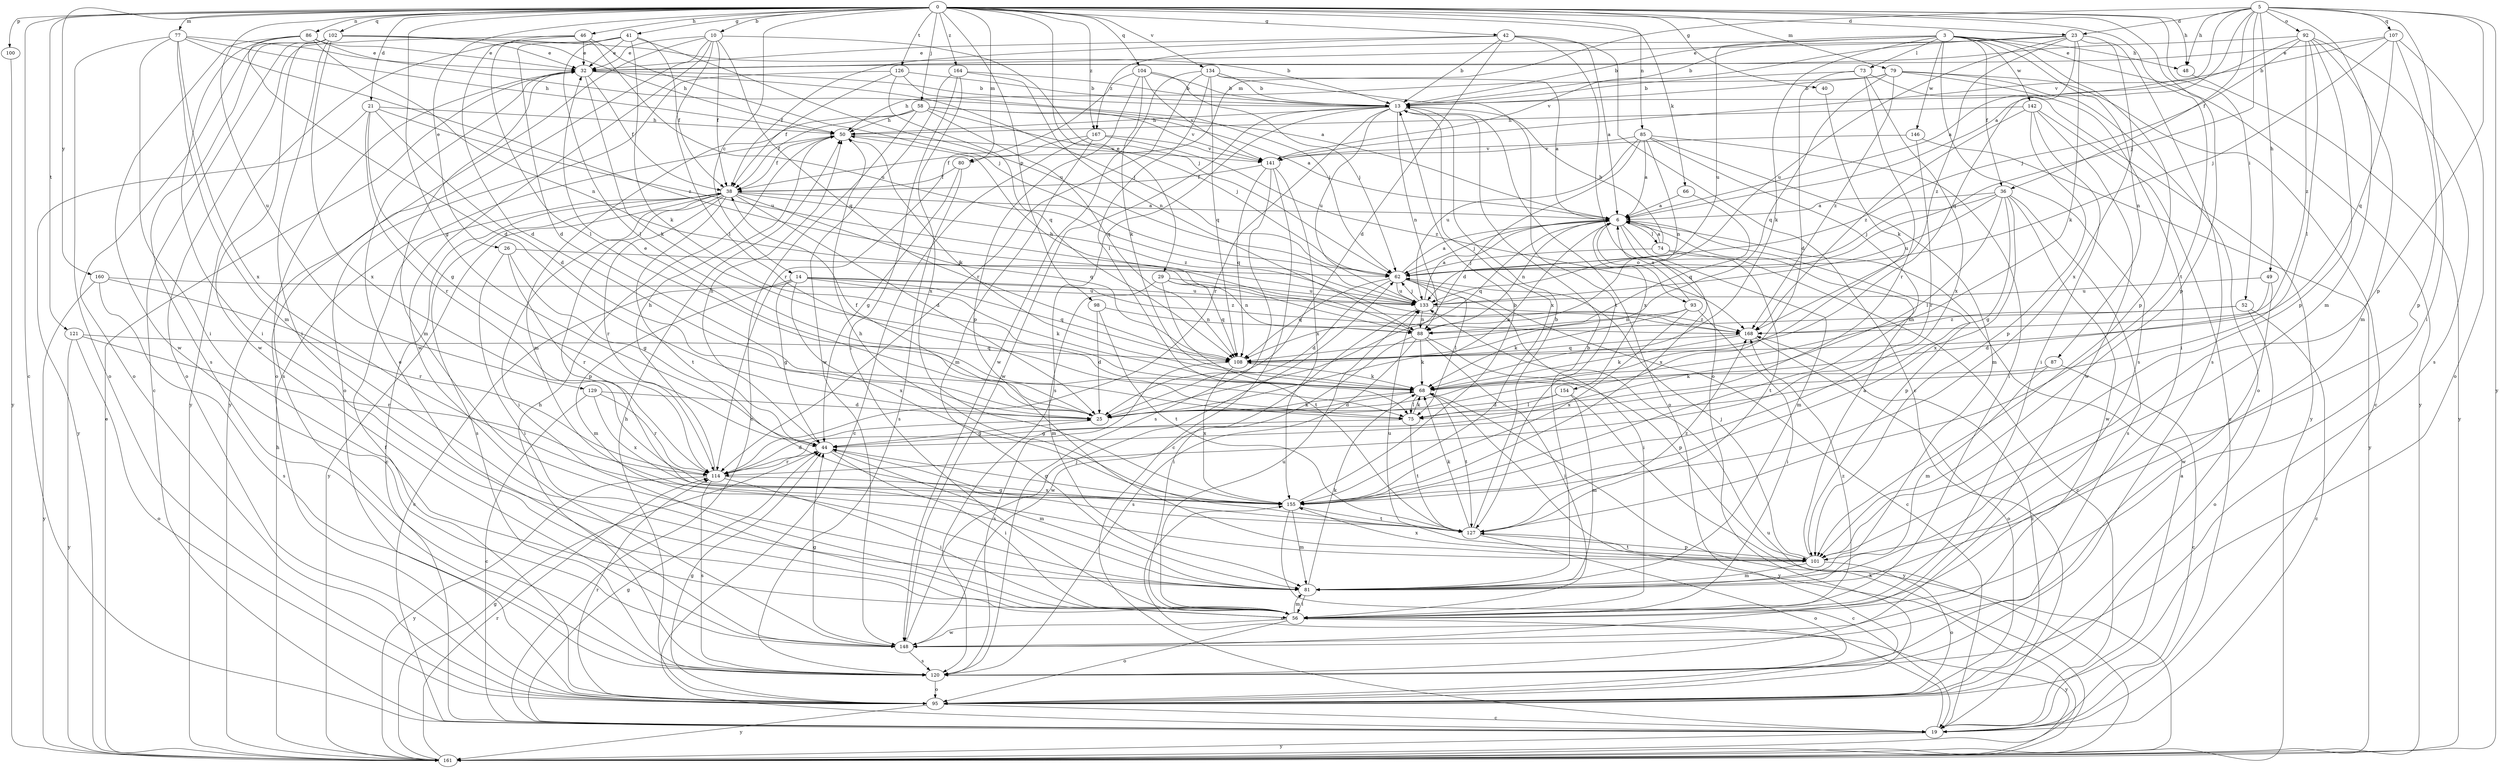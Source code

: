 strict digraph  {
0;
3;
5;
6;
10;
13;
14;
19;
21;
23;
25;
26;
29;
32;
36;
38;
40;
41;
42;
44;
46;
48;
49;
50;
52;
56;
58;
62;
66;
68;
73;
74;
75;
77;
79;
80;
81;
85;
86;
87;
88;
92;
93;
95;
98;
100;
101;
102;
104;
107;
108;
114;
120;
121;
126;
127;
129;
133;
134;
141;
142;
146;
148;
154;
155;
160;
161;
164;
167;
168;
0 -> 10  [label=b];
0 -> 14  [label=c];
0 -> 19  [label=c];
0 -> 21  [label=d];
0 -> 23  [label=d];
0 -> 26  [label=e];
0 -> 29  [label=e];
0 -> 40  [label=g];
0 -> 41  [label=g];
0 -> 42  [label=g];
0 -> 44  [label=g];
0 -> 46  [label=h];
0 -> 48  [label=h];
0 -> 52  [label=i];
0 -> 58  [label=j];
0 -> 66  [label=k];
0 -> 77  [label=m];
0 -> 79  [label=m];
0 -> 80  [label=m];
0 -> 85  [label=n];
0 -> 86  [label=n];
0 -> 98  [label=p];
0 -> 100  [label=p];
0 -> 101  [label=p];
0 -> 102  [label=q];
0 -> 104  [label=q];
0 -> 121  [label=t];
0 -> 126  [label=t];
0 -> 127  [label=t];
0 -> 129  [label=u];
0 -> 134  [label=v];
0 -> 160  [label=y];
0 -> 164  [label=z];
0 -> 167  [label=z];
3 -> 13  [label=b];
3 -> 36  [label=f];
3 -> 48  [label=h];
3 -> 68  [label=k];
3 -> 73  [label=l];
3 -> 87  [label=n];
3 -> 101  [label=p];
3 -> 120  [label=s];
3 -> 133  [label=u];
3 -> 142  [label=w];
3 -> 146  [label=w];
3 -> 161  [label=y];
3 -> 167  [label=z];
5 -> 6  [label=a];
5 -> 23  [label=d];
5 -> 36  [label=f];
5 -> 48  [label=h];
5 -> 49  [label=h];
5 -> 56  [label=i];
5 -> 62  [label=j];
5 -> 80  [label=m];
5 -> 81  [label=m];
5 -> 92  [label=o];
5 -> 101  [label=p];
5 -> 107  [label=q];
5 -> 141  [label=v];
5 -> 161  [label=y];
6 -> 62  [label=j];
6 -> 74  [label=l];
6 -> 81  [label=m];
6 -> 88  [label=n];
6 -> 93  [label=o];
6 -> 101  [label=p];
6 -> 108  [label=q];
6 -> 154  [label=x];
6 -> 155  [label=x];
10 -> 32  [label=e];
10 -> 38  [label=f];
10 -> 62  [label=j];
10 -> 75  [label=l];
10 -> 95  [label=o];
10 -> 108  [label=q];
10 -> 148  [label=w];
10 -> 161  [label=y];
13 -> 50  [label=h];
13 -> 88  [label=n];
13 -> 95  [label=o];
13 -> 114  [label=r];
13 -> 120  [label=s];
13 -> 133  [label=u];
13 -> 148  [label=w];
13 -> 155  [label=x];
14 -> 19  [label=c];
14 -> 44  [label=g];
14 -> 68  [label=k];
14 -> 81  [label=m];
14 -> 108  [label=q];
14 -> 133  [label=u];
14 -> 155  [label=x];
14 -> 168  [label=z];
19 -> 6  [label=a];
19 -> 44  [label=g];
19 -> 155  [label=x];
19 -> 161  [label=y];
21 -> 25  [label=d];
21 -> 44  [label=g];
21 -> 50  [label=h];
21 -> 114  [label=r];
21 -> 133  [label=u];
21 -> 161  [label=y];
23 -> 13  [label=b];
23 -> 32  [label=e];
23 -> 68  [label=k];
23 -> 108  [label=q];
23 -> 120  [label=s];
23 -> 133  [label=u];
23 -> 141  [label=v];
23 -> 155  [label=x];
23 -> 168  [label=z];
25 -> 6  [label=a];
25 -> 32  [label=e];
25 -> 38  [label=f];
25 -> 44  [label=g];
25 -> 68  [label=k];
26 -> 44  [label=g];
26 -> 56  [label=i];
26 -> 62  [label=j];
26 -> 114  [label=r];
29 -> 81  [label=m];
29 -> 88  [label=n];
29 -> 108  [label=q];
29 -> 127  [label=t];
29 -> 133  [label=u];
32 -> 13  [label=b];
32 -> 38  [label=f];
32 -> 62  [label=j];
32 -> 68  [label=k];
32 -> 81  [label=m];
32 -> 120  [label=s];
36 -> 6  [label=a];
36 -> 44  [label=g];
36 -> 62  [label=j];
36 -> 75  [label=l];
36 -> 120  [label=s];
36 -> 133  [label=u];
36 -> 148  [label=w];
36 -> 155  [label=x];
38 -> 6  [label=a];
38 -> 19  [label=c];
38 -> 25  [label=d];
38 -> 56  [label=i];
38 -> 101  [label=p];
38 -> 108  [label=q];
38 -> 114  [label=r];
38 -> 120  [label=s];
38 -> 127  [label=t];
38 -> 161  [label=y];
38 -> 168  [label=z];
40 -> 68  [label=k];
41 -> 25  [label=d];
41 -> 32  [label=e];
41 -> 38  [label=f];
41 -> 68  [label=k];
41 -> 75  [label=l];
41 -> 133  [label=u];
41 -> 161  [label=y];
42 -> 6  [label=a];
42 -> 13  [label=b];
42 -> 19  [label=c];
42 -> 25  [label=d];
42 -> 32  [label=e];
42 -> 38  [label=f];
42 -> 95  [label=o];
44 -> 50  [label=h];
44 -> 56  [label=i];
44 -> 81  [label=m];
44 -> 114  [label=r];
46 -> 25  [label=d];
46 -> 32  [label=e];
46 -> 62  [label=j];
46 -> 75  [label=l];
46 -> 95  [label=o];
46 -> 133  [label=u];
48 -> 161  [label=y];
49 -> 25  [label=d];
49 -> 133  [label=u];
49 -> 148  [label=w];
50 -> 38  [label=f];
50 -> 68  [label=k];
50 -> 141  [label=v];
52 -> 19  [label=c];
52 -> 88  [label=n];
52 -> 95  [label=o];
52 -> 168  [label=z];
56 -> 81  [label=m];
56 -> 95  [label=o];
56 -> 133  [label=u];
56 -> 148  [label=w];
56 -> 161  [label=y];
56 -> 168  [label=z];
58 -> 6  [label=a];
58 -> 19  [label=c];
58 -> 38  [label=f];
58 -> 50  [label=h];
58 -> 62  [label=j];
58 -> 81  [label=m];
58 -> 108  [label=q];
58 -> 141  [label=v];
62 -> 6  [label=a];
62 -> 19  [label=c];
62 -> 25  [label=d];
62 -> 56  [label=i];
62 -> 75  [label=l];
62 -> 108  [label=q];
62 -> 133  [label=u];
66 -> 6  [label=a];
66 -> 108  [label=q];
68 -> 25  [label=d];
68 -> 75  [label=l];
68 -> 127  [label=t];
68 -> 161  [label=y];
73 -> 13  [label=b];
73 -> 25  [label=d];
73 -> 114  [label=r];
73 -> 155  [label=x];
73 -> 161  [label=y];
74 -> 6  [label=a];
74 -> 13  [label=b];
74 -> 19  [label=c];
74 -> 62  [label=j];
74 -> 127  [label=t];
75 -> 44  [label=g];
75 -> 68  [label=k];
75 -> 127  [label=t];
77 -> 32  [label=e];
77 -> 50  [label=h];
77 -> 56  [label=i];
77 -> 81  [label=m];
77 -> 95  [label=o];
77 -> 155  [label=x];
77 -> 168  [label=z];
79 -> 13  [label=b];
79 -> 19  [label=c];
79 -> 50  [label=h];
79 -> 56  [label=i];
79 -> 95  [label=o];
79 -> 108  [label=q];
79 -> 168  [label=z];
80 -> 38  [label=f];
80 -> 44  [label=g];
80 -> 120  [label=s];
81 -> 13  [label=b];
81 -> 56  [label=i];
81 -> 68  [label=k];
85 -> 6  [label=a];
85 -> 25  [label=d];
85 -> 56  [label=i];
85 -> 81  [label=m];
85 -> 88  [label=n];
85 -> 133  [label=u];
85 -> 141  [label=v];
85 -> 155  [label=x];
86 -> 6  [label=a];
86 -> 25  [label=d];
86 -> 32  [label=e];
86 -> 56  [label=i];
86 -> 88  [label=n];
86 -> 148  [label=w];
87 -> 19  [label=c];
87 -> 68  [label=k];
87 -> 81  [label=m];
88 -> 50  [label=h];
88 -> 56  [label=i];
88 -> 68  [label=k];
88 -> 101  [label=p];
88 -> 120  [label=s];
88 -> 148  [label=w];
92 -> 6  [label=a];
92 -> 32  [label=e];
92 -> 62  [label=j];
92 -> 75  [label=l];
92 -> 81  [label=m];
92 -> 101  [label=p];
92 -> 120  [label=s];
92 -> 168  [label=z];
93 -> 6  [label=a];
93 -> 56  [label=i];
93 -> 68  [label=k];
93 -> 88  [label=n];
93 -> 155  [label=x];
95 -> 19  [label=c];
95 -> 38  [label=f];
95 -> 44  [label=g];
95 -> 50  [label=h];
95 -> 114  [label=r];
95 -> 161  [label=y];
95 -> 168  [label=z];
98 -> 25  [label=d];
98 -> 88  [label=n];
98 -> 127  [label=t];
100 -> 161  [label=y];
101 -> 6  [label=a];
101 -> 62  [label=j];
101 -> 81  [label=m];
101 -> 95  [label=o];
101 -> 127  [label=t];
101 -> 133  [label=u];
101 -> 155  [label=x];
102 -> 13  [label=b];
102 -> 19  [label=c];
102 -> 32  [label=e];
102 -> 50  [label=h];
102 -> 56  [label=i];
102 -> 95  [label=o];
102 -> 120  [label=s];
102 -> 148  [label=w];
102 -> 155  [label=x];
104 -> 13  [label=b];
104 -> 62  [label=j];
104 -> 68  [label=k];
104 -> 101  [label=p];
104 -> 114  [label=r];
104 -> 141  [label=v];
107 -> 13  [label=b];
107 -> 32  [label=e];
107 -> 62  [label=j];
107 -> 95  [label=o];
107 -> 101  [label=p];
107 -> 108  [label=q];
108 -> 68  [label=k];
108 -> 120  [label=s];
108 -> 155  [label=x];
114 -> 25  [label=d];
114 -> 50  [label=h];
114 -> 56  [label=i];
114 -> 120  [label=s];
114 -> 155  [label=x];
114 -> 161  [label=y];
120 -> 50  [label=h];
120 -> 95  [label=o];
121 -> 95  [label=o];
121 -> 108  [label=q];
121 -> 114  [label=r];
121 -> 161  [label=y];
126 -> 13  [label=b];
126 -> 38  [label=f];
126 -> 62  [label=j];
126 -> 95  [label=o];
126 -> 108  [label=q];
127 -> 13  [label=b];
127 -> 44  [label=g];
127 -> 50  [label=h];
127 -> 68  [label=k];
127 -> 95  [label=o];
127 -> 101  [label=p];
127 -> 168  [label=z];
129 -> 19  [label=c];
129 -> 25  [label=d];
129 -> 114  [label=r];
129 -> 155  [label=x];
133 -> 6  [label=a];
133 -> 56  [label=i];
133 -> 62  [label=j];
133 -> 88  [label=n];
133 -> 168  [label=z];
134 -> 6  [label=a];
134 -> 13  [label=b];
134 -> 75  [label=l];
134 -> 108  [label=q];
134 -> 114  [label=r];
134 -> 127  [label=t];
134 -> 148  [label=w];
141 -> 19  [label=c];
141 -> 38  [label=f];
141 -> 108  [label=q];
141 -> 120  [label=s];
141 -> 155  [label=x];
142 -> 19  [label=c];
142 -> 50  [label=h];
142 -> 56  [label=i];
142 -> 101  [label=p];
142 -> 148  [label=w];
142 -> 168  [label=z];
146 -> 114  [label=r];
146 -> 141  [label=v];
146 -> 161  [label=y];
148 -> 32  [label=e];
148 -> 44  [label=g];
148 -> 62  [label=j];
148 -> 120  [label=s];
154 -> 25  [label=d];
154 -> 75  [label=l];
154 -> 81  [label=m];
154 -> 161  [label=y];
155 -> 13  [label=b];
155 -> 19  [label=c];
155 -> 44  [label=g];
155 -> 81  [label=m];
155 -> 127  [label=t];
160 -> 114  [label=r];
160 -> 120  [label=s];
160 -> 133  [label=u];
160 -> 161  [label=y];
161 -> 32  [label=e];
161 -> 44  [label=g];
161 -> 50  [label=h];
161 -> 68  [label=k];
161 -> 114  [label=r];
161 -> 133  [label=u];
164 -> 13  [label=b];
164 -> 56  [label=i];
164 -> 88  [label=n];
164 -> 148  [label=w];
164 -> 155  [label=x];
167 -> 19  [label=c];
167 -> 38  [label=f];
167 -> 81  [label=m];
167 -> 141  [label=v];
167 -> 168  [label=z];
168 -> 68  [label=k];
168 -> 95  [label=o];
168 -> 108  [label=q];
}
